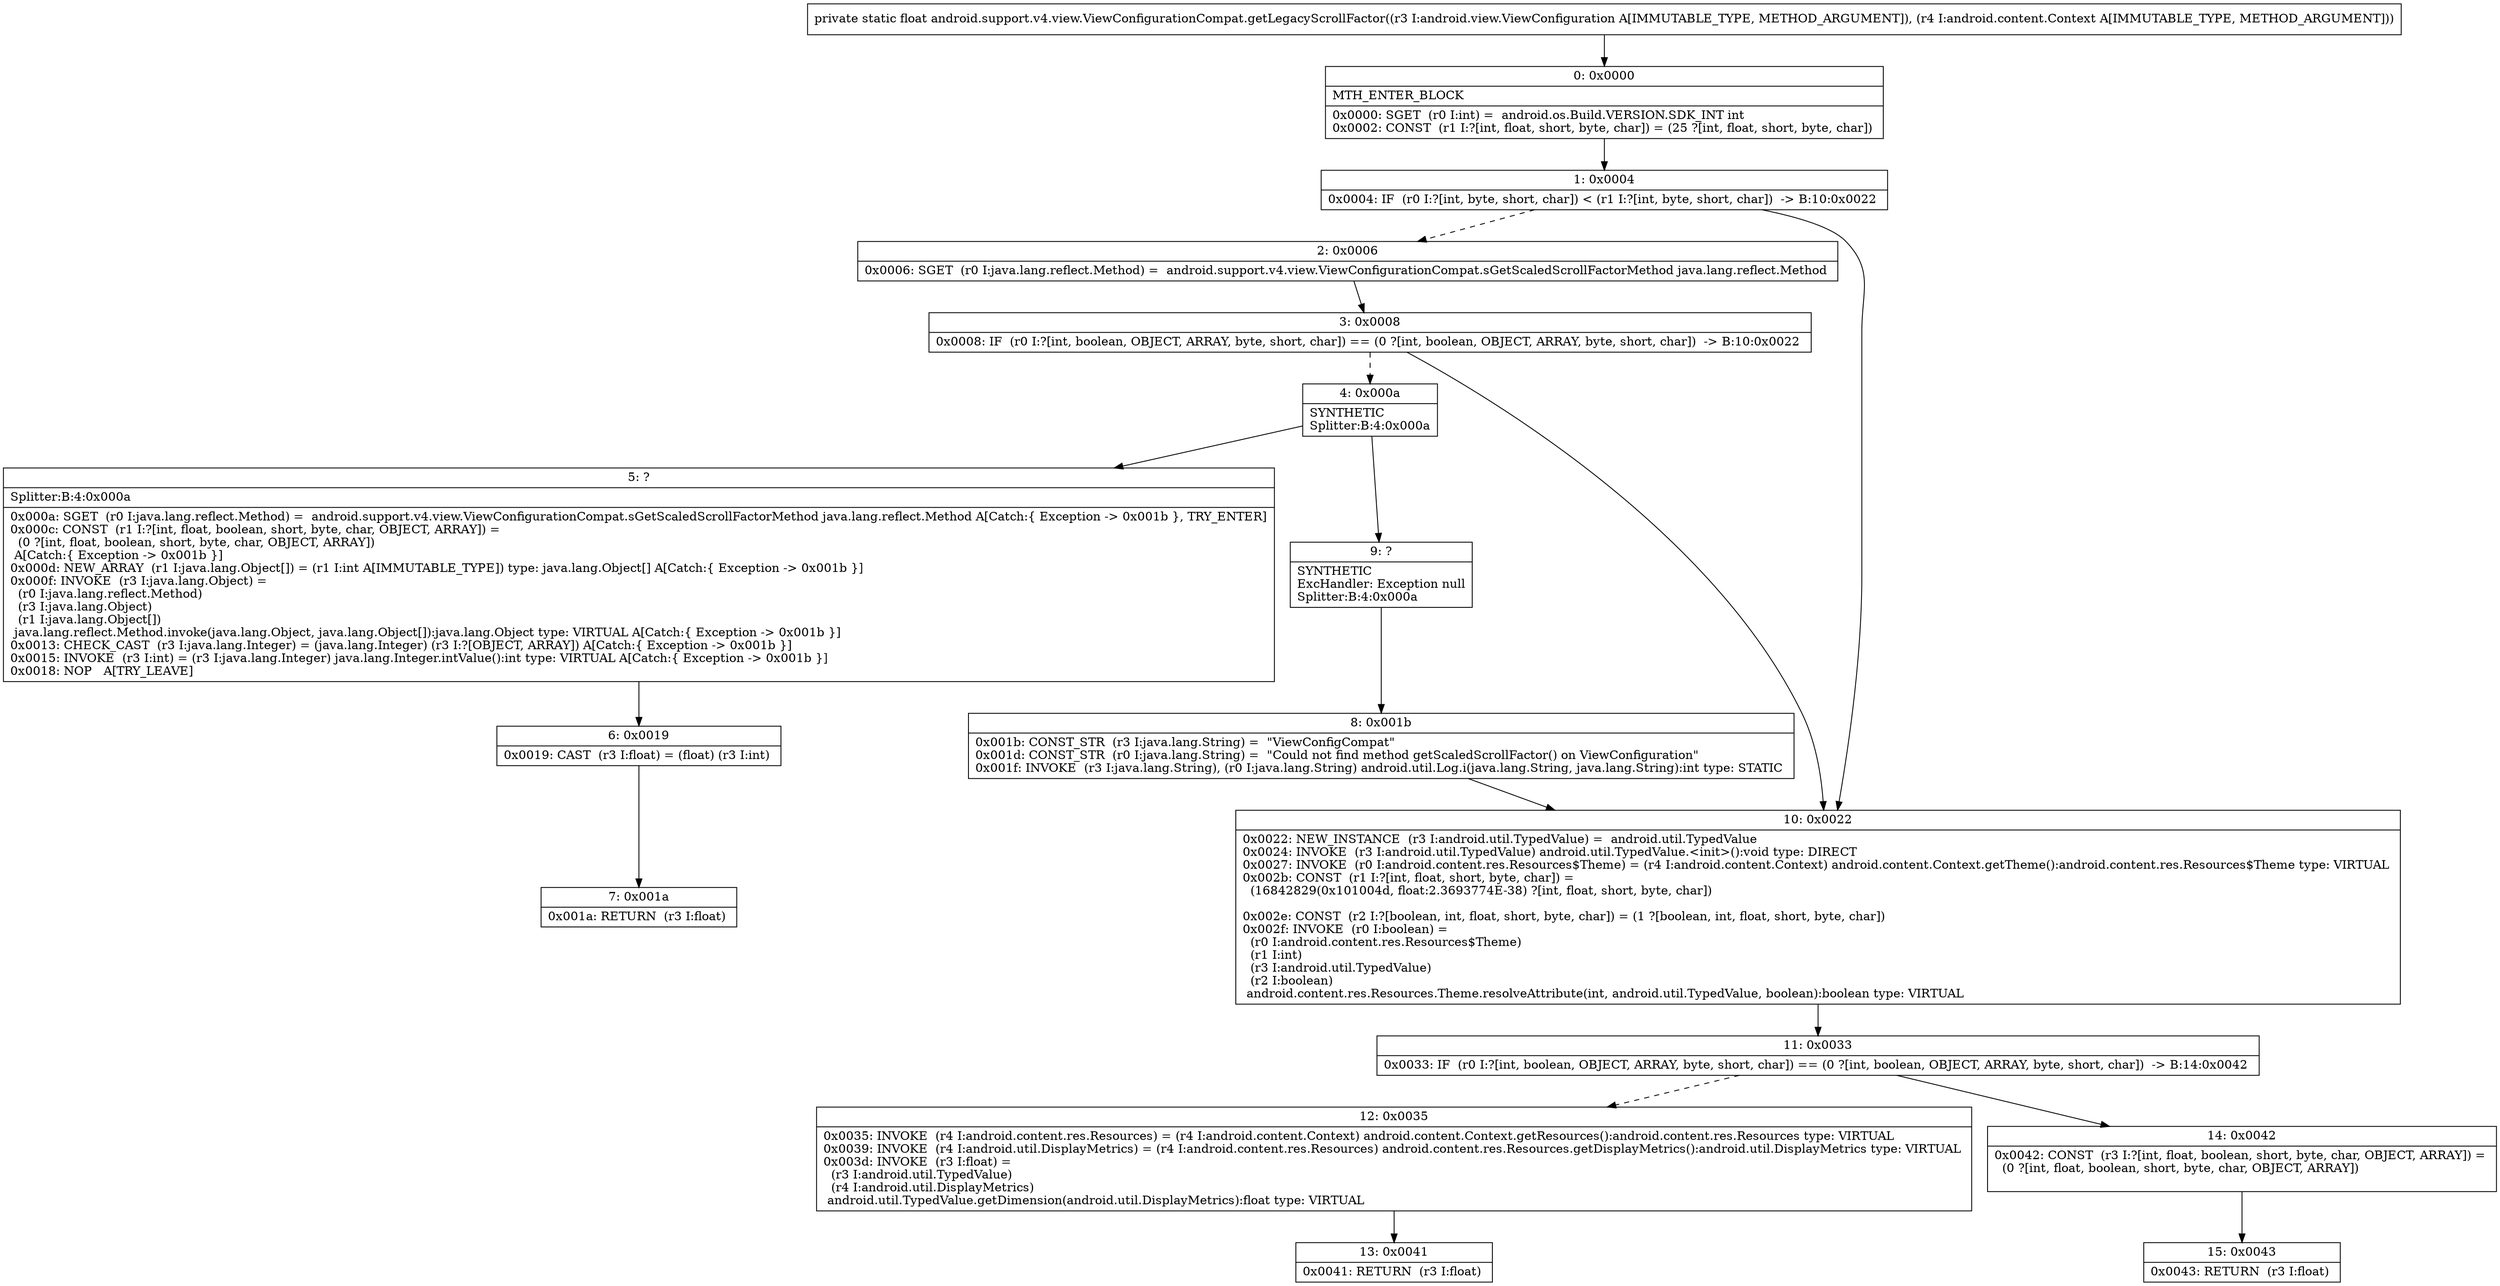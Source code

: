 digraph "CFG forandroid.support.v4.view.ViewConfigurationCompat.getLegacyScrollFactor(Landroid\/view\/ViewConfiguration;Landroid\/content\/Context;)F" {
Node_0 [shape=record,label="{0\:\ 0x0000|MTH_ENTER_BLOCK\l|0x0000: SGET  (r0 I:int) =  android.os.Build.VERSION.SDK_INT int \l0x0002: CONST  (r1 I:?[int, float, short, byte, char]) = (25 ?[int, float, short, byte, char]) \l}"];
Node_1 [shape=record,label="{1\:\ 0x0004|0x0004: IF  (r0 I:?[int, byte, short, char]) \< (r1 I:?[int, byte, short, char])  \-\> B:10:0x0022 \l}"];
Node_2 [shape=record,label="{2\:\ 0x0006|0x0006: SGET  (r0 I:java.lang.reflect.Method) =  android.support.v4.view.ViewConfigurationCompat.sGetScaledScrollFactorMethod java.lang.reflect.Method \l}"];
Node_3 [shape=record,label="{3\:\ 0x0008|0x0008: IF  (r0 I:?[int, boolean, OBJECT, ARRAY, byte, short, char]) == (0 ?[int, boolean, OBJECT, ARRAY, byte, short, char])  \-\> B:10:0x0022 \l}"];
Node_4 [shape=record,label="{4\:\ 0x000a|SYNTHETIC\lSplitter:B:4:0x000a\l}"];
Node_5 [shape=record,label="{5\:\ ?|Splitter:B:4:0x000a\l|0x000a: SGET  (r0 I:java.lang.reflect.Method) =  android.support.v4.view.ViewConfigurationCompat.sGetScaledScrollFactorMethod java.lang.reflect.Method A[Catch:\{ Exception \-\> 0x001b \}, TRY_ENTER]\l0x000c: CONST  (r1 I:?[int, float, boolean, short, byte, char, OBJECT, ARRAY]) = \l  (0 ?[int, float, boolean, short, byte, char, OBJECT, ARRAY])\l A[Catch:\{ Exception \-\> 0x001b \}]\l0x000d: NEW_ARRAY  (r1 I:java.lang.Object[]) = (r1 I:int A[IMMUTABLE_TYPE]) type: java.lang.Object[] A[Catch:\{ Exception \-\> 0x001b \}]\l0x000f: INVOKE  (r3 I:java.lang.Object) = \l  (r0 I:java.lang.reflect.Method)\l  (r3 I:java.lang.Object)\l  (r1 I:java.lang.Object[])\l java.lang.reflect.Method.invoke(java.lang.Object, java.lang.Object[]):java.lang.Object type: VIRTUAL A[Catch:\{ Exception \-\> 0x001b \}]\l0x0013: CHECK_CAST  (r3 I:java.lang.Integer) = (java.lang.Integer) (r3 I:?[OBJECT, ARRAY]) A[Catch:\{ Exception \-\> 0x001b \}]\l0x0015: INVOKE  (r3 I:int) = (r3 I:java.lang.Integer) java.lang.Integer.intValue():int type: VIRTUAL A[Catch:\{ Exception \-\> 0x001b \}]\l0x0018: NOP   A[TRY_LEAVE]\l}"];
Node_6 [shape=record,label="{6\:\ 0x0019|0x0019: CAST  (r3 I:float) = (float) (r3 I:int) \l}"];
Node_7 [shape=record,label="{7\:\ 0x001a|0x001a: RETURN  (r3 I:float) \l}"];
Node_8 [shape=record,label="{8\:\ 0x001b|0x001b: CONST_STR  (r3 I:java.lang.String) =  \"ViewConfigCompat\" \l0x001d: CONST_STR  (r0 I:java.lang.String) =  \"Could not find method getScaledScrollFactor() on ViewConfiguration\" \l0x001f: INVOKE  (r3 I:java.lang.String), (r0 I:java.lang.String) android.util.Log.i(java.lang.String, java.lang.String):int type: STATIC \l}"];
Node_9 [shape=record,label="{9\:\ ?|SYNTHETIC\lExcHandler: Exception null\lSplitter:B:4:0x000a\l}"];
Node_10 [shape=record,label="{10\:\ 0x0022|0x0022: NEW_INSTANCE  (r3 I:android.util.TypedValue) =  android.util.TypedValue \l0x0024: INVOKE  (r3 I:android.util.TypedValue) android.util.TypedValue.\<init\>():void type: DIRECT \l0x0027: INVOKE  (r0 I:android.content.res.Resources$Theme) = (r4 I:android.content.Context) android.content.Context.getTheme():android.content.res.Resources$Theme type: VIRTUAL \l0x002b: CONST  (r1 I:?[int, float, short, byte, char]) = \l  (16842829(0x101004d, float:2.3693774E\-38) ?[int, float, short, byte, char])\l \l0x002e: CONST  (r2 I:?[boolean, int, float, short, byte, char]) = (1 ?[boolean, int, float, short, byte, char]) \l0x002f: INVOKE  (r0 I:boolean) = \l  (r0 I:android.content.res.Resources$Theme)\l  (r1 I:int)\l  (r3 I:android.util.TypedValue)\l  (r2 I:boolean)\l android.content.res.Resources.Theme.resolveAttribute(int, android.util.TypedValue, boolean):boolean type: VIRTUAL \l}"];
Node_11 [shape=record,label="{11\:\ 0x0033|0x0033: IF  (r0 I:?[int, boolean, OBJECT, ARRAY, byte, short, char]) == (0 ?[int, boolean, OBJECT, ARRAY, byte, short, char])  \-\> B:14:0x0042 \l}"];
Node_12 [shape=record,label="{12\:\ 0x0035|0x0035: INVOKE  (r4 I:android.content.res.Resources) = (r4 I:android.content.Context) android.content.Context.getResources():android.content.res.Resources type: VIRTUAL \l0x0039: INVOKE  (r4 I:android.util.DisplayMetrics) = (r4 I:android.content.res.Resources) android.content.res.Resources.getDisplayMetrics():android.util.DisplayMetrics type: VIRTUAL \l0x003d: INVOKE  (r3 I:float) = \l  (r3 I:android.util.TypedValue)\l  (r4 I:android.util.DisplayMetrics)\l android.util.TypedValue.getDimension(android.util.DisplayMetrics):float type: VIRTUAL \l}"];
Node_13 [shape=record,label="{13\:\ 0x0041|0x0041: RETURN  (r3 I:float) \l}"];
Node_14 [shape=record,label="{14\:\ 0x0042|0x0042: CONST  (r3 I:?[int, float, boolean, short, byte, char, OBJECT, ARRAY]) = \l  (0 ?[int, float, boolean, short, byte, char, OBJECT, ARRAY])\l \l}"];
Node_15 [shape=record,label="{15\:\ 0x0043|0x0043: RETURN  (r3 I:float) \l}"];
MethodNode[shape=record,label="{private static float android.support.v4.view.ViewConfigurationCompat.getLegacyScrollFactor((r3 I:android.view.ViewConfiguration A[IMMUTABLE_TYPE, METHOD_ARGUMENT]), (r4 I:android.content.Context A[IMMUTABLE_TYPE, METHOD_ARGUMENT])) }"];
MethodNode -> Node_0;
Node_0 -> Node_1;
Node_1 -> Node_2[style=dashed];
Node_1 -> Node_10;
Node_2 -> Node_3;
Node_3 -> Node_4[style=dashed];
Node_3 -> Node_10;
Node_4 -> Node_5;
Node_4 -> Node_9;
Node_5 -> Node_6;
Node_6 -> Node_7;
Node_8 -> Node_10;
Node_9 -> Node_8;
Node_10 -> Node_11;
Node_11 -> Node_12[style=dashed];
Node_11 -> Node_14;
Node_12 -> Node_13;
Node_14 -> Node_15;
}

